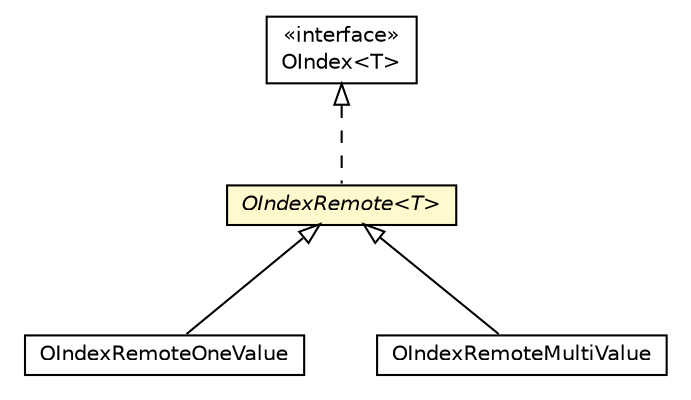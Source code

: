 #!/usr/local/bin/dot
#
# Class diagram 
# Generated by UMLGraph version R5_6-24-gf6e263 (http://www.umlgraph.org/)
#

digraph G {
	edge [fontname="Helvetica",fontsize=10,labelfontname="Helvetica",labelfontsize=10];
	node [fontname="Helvetica",fontsize=10,shape=plaintext];
	nodesep=0.25;
	ranksep=0.5;
	// com.orientechnologies.orient.core.index.OIndexRemote<T>
	c2112715 [label=<<table title="com.orientechnologies.orient.core.index.OIndexRemote" border="0" cellborder="1" cellspacing="0" cellpadding="2" port="p" bgcolor="lemonChiffon" href="./OIndexRemote.html">
		<tr><td><table border="0" cellspacing="0" cellpadding="1">
<tr><td align="center" balign="center"><font face="Helvetica-Oblique"> OIndexRemote&lt;T&gt; </font></td></tr>
		</table></td></tr>
		</table>>, URL="./OIndexRemote.html", fontname="Helvetica", fontcolor="black", fontsize=10.0];
	// com.orientechnologies.orient.core.index.OIndexRemoteOneValue
	c2112730 [label=<<table title="com.orientechnologies.orient.core.index.OIndexRemoteOneValue" border="0" cellborder="1" cellspacing="0" cellpadding="2" port="p" href="./OIndexRemoteOneValue.html">
		<tr><td><table border="0" cellspacing="0" cellpadding="1">
<tr><td align="center" balign="center"> OIndexRemoteOneValue </td></tr>
		</table></td></tr>
		</table>>, URL="./OIndexRemoteOneValue.html", fontname="Helvetica", fontcolor="black", fontsize=10.0];
	// com.orientechnologies.orient.core.index.OIndex<T>
	c2112731 [label=<<table title="com.orientechnologies.orient.core.index.OIndex" border="0" cellborder="1" cellspacing="0" cellpadding="2" port="p" href="./OIndex.html">
		<tr><td><table border="0" cellspacing="0" cellpadding="1">
<tr><td align="center" balign="center"> &#171;interface&#187; </td></tr>
<tr><td align="center" balign="center"> OIndex&lt;T&gt; </td></tr>
		</table></td></tr>
		</table>>, URL="./OIndex.html", fontname="Helvetica", fontcolor="black", fontsize=10.0];
	// com.orientechnologies.orient.core.index.OIndexRemoteMultiValue
	c2112736 [label=<<table title="com.orientechnologies.orient.core.index.OIndexRemoteMultiValue" border="0" cellborder="1" cellspacing="0" cellpadding="2" port="p" href="./OIndexRemoteMultiValue.html">
		<tr><td><table border="0" cellspacing="0" cellpadding="1">
<tr><td align="center" balign="center"> OIndexRemoteMultiValue </td></tr>
		</table></td></tr>
		</table>>, URL="./OIndexRemoteMultiValue.html", fontname="Helvetica", fontcolor="black", fontsize=10.0];
	//com.orientechnologies.orient.core.index.OIndexRemote<T> implements com.orientechnologies.orient.core.index.OIndex<T>
	c2112731:p -> c2112715:p [dir=back,arrowtail=empty,style=dashed];
	//com.orientechnologies.orient.core.index.OIndexRemoteOneValue extends com.orientechnologies.orient.core.index.OIndexRemote<com.orientechnologies.orient.core.db.record.OIdentifiable>
	c2112715:p -> c2112730:p [dir=back,arrowtail=empty];
	//com.orientechnologies.orient.core.index.OIndexRemoteMultiValue extends com.orientechnologies.orient.core.index.OIndexRemote<java.util.Collection<com.orientechnologies.orient.core.db.record.OIdentifiable>>
	c2112715:p -> c2112736:p [dir=back,arrowtail=empty];
}

